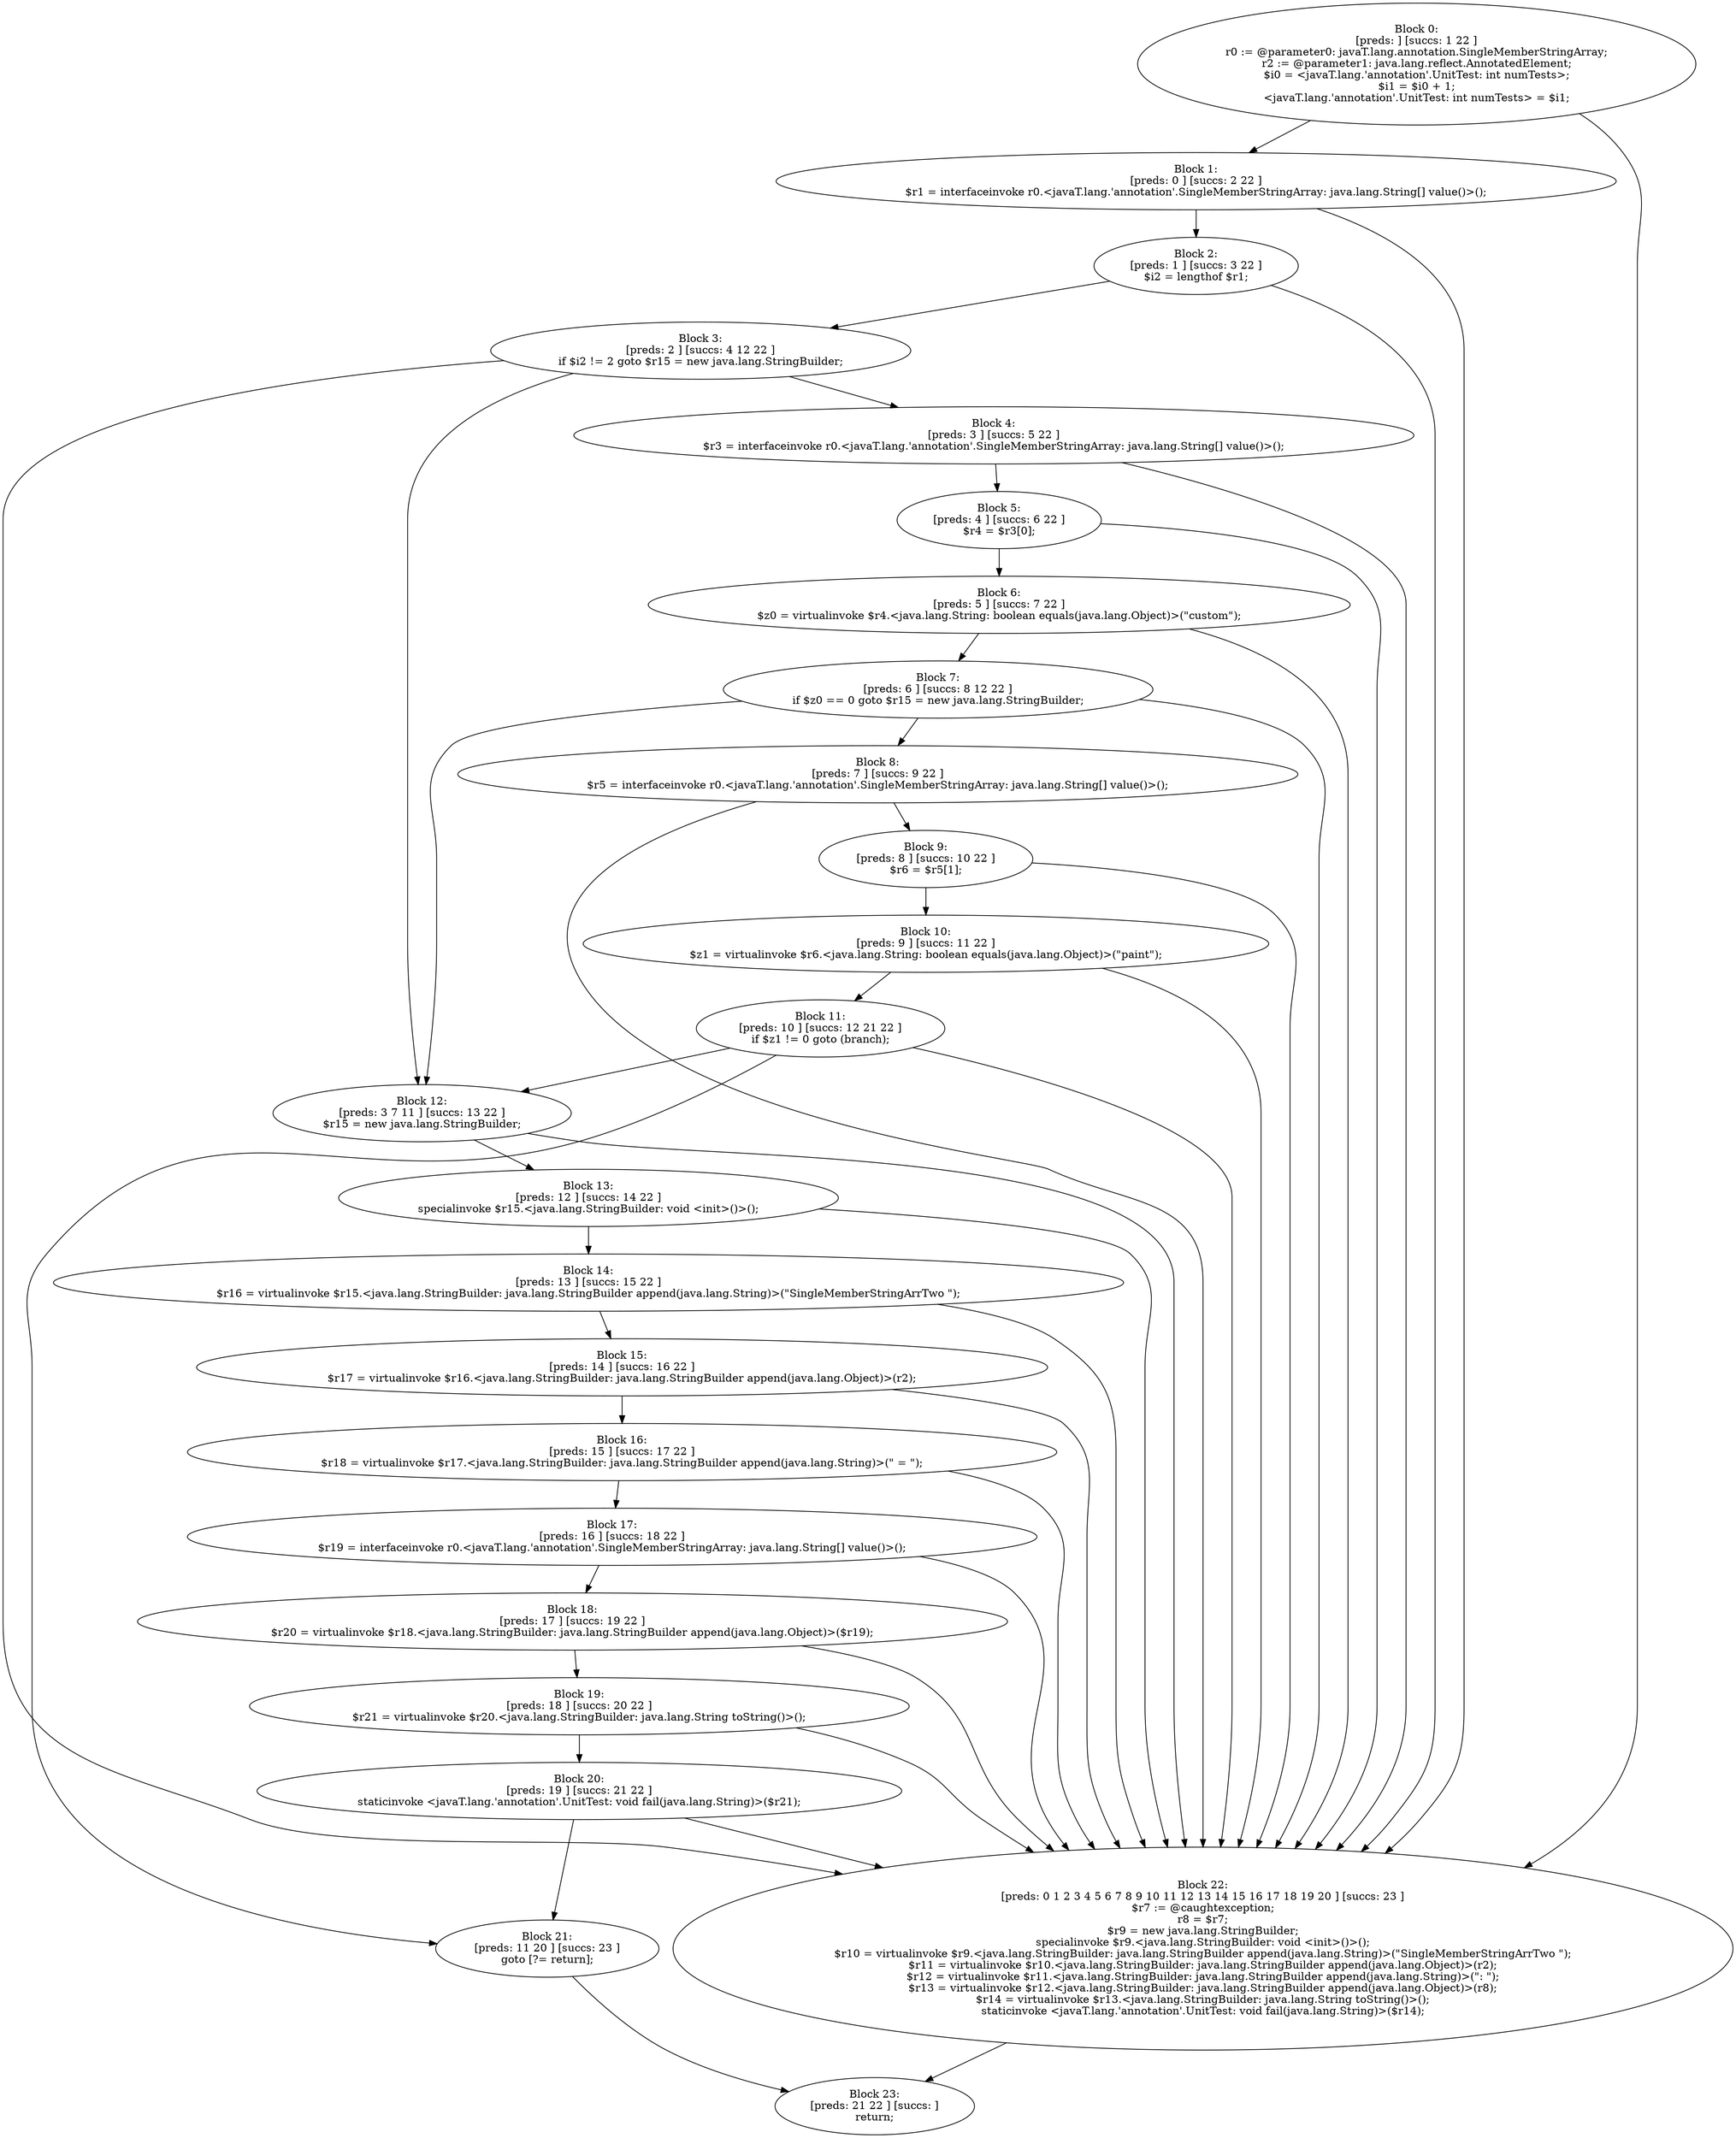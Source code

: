 digraph "unitGraph" {
    "Block 0:
[preds: ] [succs: 1 22 ]
r0 := @parameter0: javaT.lang.annotation.SingleMemberStringArray;
r2 := @parameter1: java.lang.reflect.AnnotatedElement;
$i0 = <javaT.lang.'annotation'.UnitTest: int numTests>;
$i1 = $i0 + 1;
<javaT.lang.'annotation'.UnitTest: int numTests> = $i1;
"
    "Block 1:
[preds: 0 ] [succs: 2 22 ]
$r1 = interfaceinvoke r0.<javaT.lang.'annotation'.SingleMemberStringArray: java.lang.String[] value()>();
"
    "Block 2:
[preds: 1 ] [succs: 3 22 ]
$i2 = lengthof $r1;
"
    "Block 3:
[preds: 2 ] [succs: 4 12 22 ]
if $i2 != 2 goto $r15 = new java.lang.StringBuilder;
"
    "Block 4:
[preds: 3 ] [succs: 5 22 ]
$r3 = interfaceinvoke r0.<javaT.lang.'annotation'.SingleMemberStringArray: java.lang.String[] value()>();
"
    "Block 5:
[preds: 4 ] [succs: 6 22 ]
$r4 = $r3[0];
"
    "Block 6:
[preds: 5 ] [succs: 7 22 ]
$z0 = virtualinvoke $r4.<java.lang.String: boolean equals(java.lang.Object)>(\"custom\");
"
    "Block 7:
[preds: 6 ] [succs: 8 12 22 ]
if $z0 == 0 goto $r15 = new java.lang.StringBuilder;
"
    "Block 8:
[preds: 7 ] [succs: 9 22 ]
$r5 = interfaceinvoke r0.<javaT.lang.'annotation'.SingleMemberStringArray: java.lang.String[] value()>();
"
    "Block 9:
[preds: 8 ] [succs: 10 22 ]
$r6 = $r5[1];
"
    "Block 10:
[preds: 9 ] [succs: 11 22 ]
$z1 = virtualinvoke $r6.<java.lang.String: boolean equals(java.lang.Object)>(\"paint\");
"
    "Block 11:
[preds: 10 ] [succs: 12 21 22 ]
if $z1 != 0 goto (branch);
"
    "Block 12:
[preds: 3 7 11 ] [succs: 13 22 ]
$r15 = new java.lang.StringBuilder;
"
    "Block 13:
[preds: 12 ] [succs: 14 22 ]
specialinvoke $r15.<java.lang.StringBuilder: void <init>()>();
"
    "Block 14:
[preds: 13 ] [succs: 15 22 ]
$r16 = virtualinvoke $r15.<java.lang.StringBuilder: java.lang.StringBuilder append(java.lang.String)>(\"SingleMemberStringArrTwo \");
"
    "Block 15:
[preds: 14 ] [succs: 16 22 ]
$r17 = virtualinvoke $r16.<java.lang.StringBuilder: java.lang.StringBuilder append(java.lang.Object)>(r2);
"
    "Block 16:
[preds: 15 ] [succs: 17 22 ]
$r18 = virtualinvoke $r17.<java.lang.StringBuilder: java.lang.StringBuilder append(java.lang.String)>(\" = \");
"
    "Block 17:
[preds: 16 ] [succs: 18 22 ]
$r19 = interfaceinvoke r0.<javaT.lang.'annotation'.SingleMemberStringArray: java.lang.String[] value()>();
"
    "Block 18:
[preds: 17 ] [succs: 19 22 ]
$r20 = virtualinvoke $r18.<java.lang.StringBuilder: java.lang.StringBuilder append(java.lang.Object)>($r19);
"
    "Block 19:
[preds: 18 ] [succs: 20 22 ]
$r21 = virtualinvoke $r20.<java.lang.StringBuilder: java.lang.String toString()>();
"
    "Block 20:
[preds: 19 ] [succs: 21 22 ]
staticinvoke <javaT.lang.'annotation'.UnitTest: void fail(java.lang.String)>($r21);
"
    "Block 21:
[preds: 11 20 ] [succs: 23 ]
goto [?= return];
"
    "Block 22:
[preds: 0 1 2 3 4 5 6 7 8 9 10 11 12 13 14 15 16 17 18 19 20 ] [succs: 23 ]
$r7 := @caughtexception;
r8 = $r7;
$r9 = new java.lang.StringBuilder;
specialinvoke $r9.<java.lang.StringBuilder: void <init>()>();
$r10 = virtualinvoke $r9.<java.lang.StringBuilder: java.lang.StringBuilder append(java.lang.String)>(\"SingleMemberStringArrTwo \");
$r11 = virtualinvoke $r10.<java.lang.StringBuilder: java.lang.StringBuilder append(java.lang.Object)>(r2);
$r12 = virtualinvoke $r11.<java.lang.StringBuilder: java.lang.StringBuilder append(java.lang.String)>(\": \");
$r13 = virtualinvoke $r12.<java.lang.StringBuilder: java.lang.StringBuilder append(java.lang.Object)>(r8);
$r14 = virtualinvoke $r13.<java.lang.StringBuilder: java.lang.String toString()>();
staticinvoke <javaT.lang.'annotation'.UnitTest: void fail(java.lang.String)>($r14);
"
    "Block 23:
[preds: 21 22 ] [succs: ]
return;
"
    "Block 0:
[preds: ] [succs: 1 22 ]
r0 := @parameter0: javaT.lang.annotation.SingleMemberStringArray;
r2 := @parameter1: java.lang.reflect.AnnotatedElement;
$i0 = <javaT.lang.'annotation'.UnitTest: int numTests>;
$i1 = $i0 + 1;
<javaT.lang.'annotation'.UnitTest: int numTests> = $i1;
"->"Block 1:
[preds: 0 ] [succs: 2 22 ]
$r1 = interfaceinvoke r0.<javaT.lang.'annotation'.SingleMemberStringArray: java.lang.String[] value()>();
";
    "Block 0:
[preds: ] [succs: 1 22 ]
r0 := @parameter0: javaT.lang.annotation.SingleMemberStringArray;
r2 := @parameter1: java.lang.reflect.AnnotatedElement;
$i0 = <javaT.lang.'annotation'.UnitTest: int numTests>;
$i1 = $i0 + 1;
<javaT.lang.'annotation'.UnitTest: int numTests> = $i1;
"->"Block 22:
[preds: 0 1 2 3 4 5 6 7 8 9 10 11 12 13 14 15 16 17 18 19 20 ] [succs: 23 ]
$r7 := @caughtexception;
r8 = $r7;
$r9 = new java.lang.StringBuilder;
specialinvoke $r9.<java.lang.StringBuilder: void <init>()>();
$r10 = virtualinvoke $r9.<java.lang.StringBuilder: java.lang.StringBuilder append(java.lang.String)>(\"SingleMemberStringArrTwo \");
$r11 = virtualinvoke $r10.<java.lang.StringBuilder: java.lang.StringBuilder append(java.lang.Object)>(r2);
$r12 = virtualinvoke $r11.<java.lang.StringBuilder: java.lang.StringBuilder append(java.lang.String)>(\": \");
$r13 = virtualinvoke $r12.<java.lang.StringBuilder: java.lang.StringBuilder append(java.lang.Object)>(r8);
$r14 = virtualinvoke $r13.<java.lang.StringBuilder: java.lang.String toString()>();
staticinvoke <javaT.lang.'annotation'.UnitTest: void fail(java.lang.String)>($r14);
";
    "Block 1:
[preds: 0 ] [succs: 2 22 ]
$r1 = interfaceinvoke r0.<javaT.lang.'annotation'.SingleMemberStringArray: java.lang.String[] value()>();
"->"Block 2:
[preds: 1 ] [succs: 3 22 ]
$i2 = lengthof $r1;
";
    "Block 1:
[preds: 0 ] [succs: 2 22 ]
$r1 = interfaceinvoke r0.<javaT.lang.'annotation'.SingleMemberStringArray: java.lang.String[] value()>();
"->"Block 22:
[preds: 0 1 2 3 4 5 6 7 8 9 10 11 12 13 14 15 16 17 18 19 20 ] [succs: 23 ]
$r7 := @caughtexception;
r8 = $r7;
$r9 = new java.lang.StringBuilder;
specialinvoke $r9.<java.lang.StringBuilder: void <init>()>();
$r10 = virtualinvoke $r9.<java.lang.StringBuilder: java.lang.StringBuilder append(java.lang.String)>(\"SingleMemberStringArrTwo \");
$r11 = virtualinvoke $r10.<java.lang.StringBuilder: java.lang.StringBuilder append(java.lang.Object)>(r2);
$r12 = virtualinvoke $r11.<java.lang.StringBuilder: java.lang.StringBuilder append(java.lang.String)>(\": \");
$r13 = virtualinvoke $r12.<java.lang.StringBuilder: java.lang.StringBuilder append(java.lang.Object)>(r8);
$r14 = virtualinvoke $r13.<java.lang.StringBuilder: java.lang.String toString()>();
staticinvoke <javaT.lang.'annotation'.UnitTest: void fail(java.lang.String)>($r14);
";
    "Block 2:
[preds: 1 ] [succs: 3 22 ]
$i2 = lengthof $r1;
"->"Block 3:
[preds: 2 ] [succs: 4 12 22 ]
if $i2 != 2 goto $r15 = new java.lang.StringBuilder;
";
    "Block 2:
[preds: 1 ] [succs: 3 22 ]
$i2 = lengthof $r1;
"->"Block 22:
[preds: 0 1 2 3 4 5 6 7 8 9 10 11 12 13 14 15 16 17 18 19 20 ] [succs: 23 ]
$r7 := @caughtexception;
r8 = $r7;
$r9 = new java.lang.StringBuilder;
specialinvoke $r9.<java.lang.StringBuilder: void <init>()>();
$r10 = virtualinvoke $r9.<java.lang.StringBuilder: java.lang.StringBuilder append(java.lang.String)>(\"SingleMemberStringArrTwo \");
$r11 = virtualinvoke $r10.<java.lang.StringBuilder: java.lang.StringBuilder append(java.lang.Object)>(r2);
$r12 = virtualinvoke $r11.<java.lang.StringBuilder: java.lang.StringBuilder append(java.lang.String)>(\": \");
$r13 = virtualinvoke $r12.<java.lang.StringBuilder: java.lang.StringBuilder append(java.lang.Object)>(r8);
$r14 = virtualinvoke $r13.<java.lang.StringBuilder: java.lang.String toString()>();
staticinvoke <javaT.lang.'annotation'.UnitTest: void fail(java.lang.String)>($r14);
";
    "Block 3:
[preds: 2 ] [succs: 4 12 22 ]
if $i2 != 2 goto $r15 = new java.lang.StringBuilder;
"->"Block 4:
[preds: 3 ] [succs: 5 22 ]
$r3 = interfaceinvoke r0.<javaT.lang.'annotation'.SingleMemberStringArray: java.lang.String[] value()>();
";
    "Block 3:
[preds: 2 ] [succs: 4 12 22 ]
if $i2 != 2 goto $r15 = new java.lang.StringBuilder;
"->"Block 12:
[preds: 3 7 11 ] [succs: 13 22 ]
$r15 = new java.lang.StringBuilder;
";
    "Block 3:
[preds: 2 ] [succs: 4 12 22 ]
if $i2 != 2 goto $r15 = new java.lang.StringBuilder;
"->"Block 22:
[preds: 0 1 2 3 4 5 6 7 8 9 10 11 12 13 14 15 16 17 18 19 20 ] [succs: 23 ]
$r7 := @caughtexception;
r8 = $r7;
$r9 = new java.lang.StringBuilder;
specialinvoke $r9.<java.lang.StringBuilder: void <init>()>();
$r10 = virtualinvoke $r9.<java.lang.StringBuilder: java.lang.StringBuilder append(java.lang.String)>(\"SingleMemberStringArrTwo \");
$r11 = virtualinvoke $r10.<java.lang.StringBuilder: java.lang.StringBuilder append(java.lang.Object)>(r2);
$r12 = virtualinvoke $r11.<java.lang.StringBuilder: java.lang.StringBuilder append(java.lang.String)>(\": \");
$r13 = virtualinvoke $r12.<java.lang.StringBuilder: java.lang.StringBuilder append(java.lang.Object)>(r8);
$r14 = virtualinvoke $r13.<java.lang.StringBuilder: java.lang.String toString()>();
staticinvoke <javaT.lang.'annotation'.UnitTest: void fail(java.lang.String)>($r14);
";
    "Block 4:
[preds: 3 ] [succs: 5 22 ]
$r3 = interfaceinvoke r0.<javaT.lang.'annotation'.SingleMemberStringArray: java.lang.String[] value()>();
"->"Block 5:
[preds: 4 ] [succs: 6 22 ]
$r4 = $r3[0];
";
    "Block 4:
[preds: 3 ] [succs: 5 22 ]
$r3 = interfaceinvoke r0.<javaT.lang.'annotation'.SingleMemberStringArray: java.lang.String[] value()>();
"->"Block 22:
[preds: 0 1 2 3 4 5 6 7 8 9 10 11 12 13 14 15 16 17 18 19 20 ] [succs: 23 ]
$r7 := @caughtexception;
r8 = $r7;
$r9 = new java.lang.StringBuilder;
specialinvoke $r9.<java.lang.StringBuilder: void <init>()>();
$r10 = virtualinvoke $r9.<java.lang.StringBuilder: java.lang.StringBuilder append(java.lang.String)>(\"SingleMemberStringArrTwo \");
$r11 = virtualinvoke $r10.<java.lang.StringBuilder: java.lang.StringBuilder append(java.lang.Object)>(r2);
$r12 = virtualinvoke $r11.<java.lang.StringBuilder: java.lang.StringBuilder append(java.lang.String)>(\": \");
$r13 = virtualinvoke $r12.<java.lang.StringBuilder: java.lang.StringBuilder append(java.lang.Object)>(r8);
$r14 = virtualinvoke $r13.<java.lang.StringBuilder: java.lang.String toString()>();
staticinvoke <javaT.lang.'annotation'.UnitTest: void fail(java.lang.String)>($r14);
";
    "Block 5:
[preds: 4 ] [succs: 6 22 ]
$r4 = $r3[0];
"->"Block 6:
[preds: 5 ] [succs: 7 22 ]
$z0 = virtualinvoke $r4.<java.lang.String: boolean equals(java.lang.Object)>(\"custom\");
";
    "Block 5:
[preds: 4 ] [succs: 6 22 ]
$r4 = $r3[0];
"->"Block 22:
[preds: 0 1 2 3 4 5 6 7 8 9 10 11 12 13 14 15 16 17 18 19 20 ] [succs: 23 ]
$r7 := @caughtexception;
r8 = $r7;
$r9 = new java.lang.StringBuilder;
specialinvoke $r9.<java.lang.StringBuilder: void <init>()>();
$r10 = virtualinvoke $r9.<java.lang.StringBuilder: java.lang.StringBuilder append(java.lang.String)>(\"SingleMemberStringArrTwo \");
$r11 = virtualinvoke $r10.<java.lang.StringBuilder: java.lang.StringBuilder append(java.lang.Object)>(r2);
$r12 = virtualinvoke $r11.<java.lang.StringBuilder: java.lang.StringBuilder append(java.lang.String)>(\": \");
$r13 = virtualinvoke $r12.<java.lang.StringBuilder: java.lang.StringBuilder append(java.lang.Object)>(r8);
$r14 = virtualinvoke $r13.<java.lang.StringBuilder: java.lang.String toString()>();
staticinvoke <javaT.lang.'annotation'.UnitTest: void fail(java.lang.String)>($r14);
";
    "Block 6:
[preds: 5 ] [succs: 7 22 ]
$z0 = virtualinvoke $r4.<java.lang.String: boolean equals(java.lang.Object)>(\"custom\");
"->"Block 7:
[preds: 6 ] [succs: 8 12 22 ]
if $z0 == 0 goto $r15 = new java.lang.StringBuilder;
";
    "Block 6:
[preds: 5 ] [succs: 7 22 ]
$z0 = virtualinvoke $r4.<java.lang.String: boolean equals(java.lang.Object)>(\"custom\");
"->"Block 22:
[preds: 0 1 2 3 4 5 6 7 8 9 10 11 12 13 14 15 16 17 18 19 20 ] [succs: 23 ]
$r7 := @caughtexception;
r8 = $r7;
$r9 = new java.lang.StringBuilder;
specialinvoke $r9.<java.lang.StringBuilder: void <init>()>();
$r10 = virtualinvoke $r9.<java.lang.StringBuilder: java.lang.StringBuilder append(java.lang.String)>(\"SingleMemberStringArrTwo \");
$r11 = virtualinvoke $r10.<java.lang.StringBuilder: java.lang.StringBuilder append(java.lang.Object)>(r2);
$r12 = virtualinvoke $r11.<java.lang.StringBuilder: java.lang.StringBuilder append(java.lang.String)>(\": \");
$r13 = virtualinvoke $r12.<java.lang.StringBuilder: java.lang.StringBuilder append(java.lang.Object)>(r8);
$r14 = virtualinvoke $r13.<java.lang.StringBuilder: java.lang.String toString()>();
staticinvoke <javaT.lang.'annotation'.UnitTest: void fail(java.lang.String)>($r14);
";
    "Block 7:
[preds: 6 ] [succs: 8 12 22 ]
if $z0 == 0 goto $r15 = new java.lang.StringBuilder;
"->"Block 8:
[preds: 7 ] [succs: 9 22 ]
$r5 = interfaceinvoke r0.<javaT.lang.'annotation'.SingleMemberStringArray: java.lang.String[] value()>();
";
    "Block 7:
[preds: 6 ] [succs: 8 12 22 ]
if $z0 == 0 goto $r15 = new java.lang.StringBuilder;
"->"Block 12:
[preds: 3 7 11 ] [succs: 13 22 ]
$r15 = new java.lang.StringBuilder;
";
    "Block 7:
[preds: 6 ] [succs: 8 12 22 ]
if $z0 == 0 goto $r15 = new java.lang.StringBuilder;
"->"Block 22:
[preds: 0 1 2 3 4 5 6 7 8 9 10 11 12 13 14 15 16 17 18 19 20 ] [succs: 23 ]
$r7 := @caughtexception;
r8 = $r7;
$r9 = new java.lang.StringBuilder;
specialinvoke $r9.<java.lang.StringBuilder: void <init>()>();
$r10 = virtualinvoke $r9.<java.lang.StringBuilder: java.lang.StringBuilder append(java.lang.String)>(\"SingleMemberStringArrTwo \");
$r11 = virtualinvoke $r10.<java.lang.StringBuilder: java.lang.StringBuilder append(java.lang.Object)>(r2);
$r12 = virtualinvoke $r11.<java.lang.StringBuilder: java.lang.StringBuilder append(java.lang.String)>(\": \");
$r13 = virtualinvoke $r12.<java.lang.StringBuilder: java.lang.StringBuilder append(java.lang.Object)>(r8);
$r14 = virtualinvoke $r13.<java.lang.StringBuilder: java.lang.String toString()>();
staticinvoke <javaT.lang.'annotation'.UnitTest: void fail(java.lang.String)>($r14);
";
    "Block 8:
[preds: 7 ] [succs: 9 22 ]
$r5 = interfaceinvoke r0.<javaT.lang.'annotation'.SingleMemberStringArray: java.lang.String[] value()>();
"->"Block 9:
[preds: 8 ] [succs: 10 22 ]
$r6 = $r5[1];
";
    "Block 8:
[preds: 7 ] [succs: 9 22 ]
$r5 = interfaceinvoke r0.<javaT.lang.'annotation'.SingleMemberStringArray: java.lang.String[] value()>();
"->"Block 22:
[preds: 0 1 2 3 4 5 6 7 8 9 10 11 12 13 14 15 16 17 18 19 20 ] [succs: 23 ]
$r7 := @caughtexception;
r8 = $r7;
$r9 = new java.lang.StringBuilder;
specialinvoke $r9.<java.lang.StringBuilder: void <init>()>();
$r10 = virtualinvoke $r9.<java.lang.StringBuilder: java.lang.StringBuilder append(java.lang.String)>(\"SingleMemberStringArrTwo \");
$r11 = virtualinvoke $r10.<java.lang.StringBuilder: java.lang.StringBuilder append(java.lang.Object)>(r2);
$r12 = virtualinvoke $r11.<java.lang.StringBuilder: java.lang.StringBuilder append(java.lang.String)>(\": \");
$r13 = virtualinvoke $r12.<java.lang.StringBuilder: java.lang.StringBuilder append(java.lang.Object)>(r8);
$r14 = virtualinvoke $r13.<java.lang.StringBuilder: java.lang.String toString()>();
staticinvoke <javaT.lang.'annotation'.UnitTest: void fail(java.lang.String)>($r14);
";
    "Block 9:
[preds: 8 ] [succs: 10 22 ]
$r6 = $r5[1];
"->"Block 10:
[preds: 9 ] [succs: 11 22 ]
$z1 = virtualinvoke $r6.<java.lang.String: boolean equals(java.lang.Object)>(\"paint\");
";
    "Block 9:
[preds: 8 ] [succs: 10 22 ]
$r6 = $r5[1];
"->"Block 22:
[preds: 0 1 2 3 4 5 6 7 8 9 10 11 12 13 14 15 16 17 18 19 20 ] [succs: 23 ]
$r7 := @caughtexception;
r8 = $r7;
$r9 = new java.lang.StringBuilder;
specialinvoke $r9.<java.lang.StringBuilder: void <init>()>();
$r10 = virtualinvoke $r9.<java.lang.StringBuilder: java.lang.StringBuilder append(java.lang.String)>(\"SingleMemberStringArrTwo \");
$r11 = virtualinvoke $r10.<java.lang.StringBuilder: java.lang.StringBuilder append(java.lang.Object)>(r2);
$r12 = virtualinvoke $r11.<java.lang.StringBuilder: java.lang.StringBuilder append(java.lang.String)>(\": \");
$r13 = virtualinvoke $r12.<java.lang.StringBuilder: java.lang.StringBuilder append(java.lang.Object)>(r8);
$r14 = virtualinvoke $r13.<java.lang.StringBuilder: java.lang.String toString()>();
staticinvoke <javaT.lang.'annotation'.UnitTest: void fail(java.lang.String)>($r14);
";
    "Block 10:
[preds: 9 ] [succs: 11 22 ]
$z1 = virtualinvoke $r6.<java.lang.String: boolean equals(java.lang.Object)>(\"paint\");
"->"Block 11:
[preds: 10 ] [succs: 12 21 22 ]
if $z1 != 0 goto (branch);
";
    "Block 10:
[preds: 9 ] [succs: 11 22 ]
$z1 = virtualinvoke $r6.<java.lang.String: boolean equals(java.lang.Object)>(\"paint\");
"->"Block 22:
[preds: 0 1 2 3 4 5 6 7 8 9 10 11 12 13 14 15 16 17 18 19 20 ] [succs: 23 ]
$r7 := @caughtexception;
r8 = $r7;
$r9 = new java.lang.StringBuilder;
specialinvoke $r9.<java.lang.StringBuilder: void <init>()>();
$r10 = virtualinvoke $r9.<java.lang.StringBuilder: java.lang.StringBuilder append(java.lang.String)>(\"SingleMemberStringArrTwo \");
$r11 = virtualinvoke $r10.<java.lang.StringBuilder: java.lang.StringBuilder append(java.lang.Object)>(r2);
$r12 = virtualinvoke $r11.<java.lang.StringBuilder: java.lang.StringBuilder append(java.lang.String)>(\": \");
$r13 = virtualinvoke $r12.<java.lang.StringBuilder: java.lang.StringBuilder append(java.lang.Object)>(r8);
$r14 = virtualinvoke $r13.<java.lang.StringBuilder: java.lang.String toString()>();
staticinvoke <javaT.lang.'annotation'.UnitTest: void fail(java.lang.String)>($r14);
";
    "Block 11:
[preds: 10 ] [succs: 12 21 22 ]
if $z1 != 0 goto (branch);
"->"Block 12:
[preds: 3 7 11 ] [succs: 13 22 ]
$r15 = new java.lang.StringBuilder;
";
    "Block 11:
[preds: 10 ] [succs: 12 21 22 ]
if $z1 != 0 goto (branch);
"->"Block 21:
[preds: 11 20 ] [succs: 23 ]
goto [?= return];
";
    "Block 11:
[preds: 10 ] [succs: 12 21 22 ]
if $z1 != 0 goto (branch);
"->"Block 22:
[preds: 0 1 2 3 4 5 6 7 8 9 10 11 12 13 14 15 16 17 18 19 20 ] [succs: 23 ]
$r7 := @caughtexception;
r8 = $r7;
$r9 = new java.lang.StringBuilder;
specialinvoke $r9.<java.lang.StringBuilder: void <init>()>();
$r10 = virtualinvoke $r9.<java.lang.StringBuilder: java.lang.StringBuilder append(java.lang.String)>(\"SingleMemberStringArrTwo \");
$r11 = virtualinvoke $r10.<java.lang.StringBuilder: java.lang.StringBuilder append(java.lang.Object)>(r2);
$r12 = virtualinvoke $r11.<java.lang.StringBuilder: java.lang.StringBuilder append(java.lang.String)>(\": \");
$r13 = virtualinvoke $r12.<java.lang.StringBuilder: java.lang.StringBuilder append(java.lang.Object)>(r8);
$r14 = virtualinvoke $r13.<java.lang.StringBuilder: java.lang.String toString()>();
staticinvoke <javaT.lang.'annotation'.UnitTest: void fail(java.lang.String)>($r14);
";
    "Block 12:
[preds: 3 7 11 ] [succs: 13 22 ]
$r15 = new java.lang.StringBuilder;
"->"Block 13:
[preds: 12 ] [succs: 14 22 ]
specialinvoke $r15.<java.lang.StringBuilder: void <init>()>();
";
    "Block 12:
[preds: 3 7 11 ] [succs: 13 22 ]
$r15 = new java.lang.StringBuilder;
"->"Block 22:
[preds: 0 1 2 3 4 5 6 7 8 9 10 11 12 13 14 15 16 17 18 19 20 ] [succs: 23 ]
$r7 := @caughtexception;
r8 = $r7;
$r9 = new java.lang.StringBuilder;
specialinvoke $r9.<java.lang.StringBuilder: void <init>()>();
$r10 = virtualinvoke $r9.<java.lang.StringBuilder: java.lang.StringBuilder append(java.lang.String)>(\"SingleMemberStringArrTwo \");
$r11 = virtualinvoke $r10.<java.lang.StringBuilder: java.lang.StringBuilder append(java.lang.Object)>(r2);
$r12 = virtualinvoke $r11.<java.lang.StringBuilder: java.lang.StringBuilder append(java.lang.String)>(\": \");
$r13 = virtualinvoke $r12.<java.lang.StringBuilder: java.lang.StringBuilder append(java.lang.Object)>(r8);
$r14 = virtualinvoke $r13.<java.lang.StringBuilder: java.lang.String toString()>();
staticinvoke <javaT.lang.'annotation'.UnitTest: void fail(java.lang.String)>($r14);
";
    "Block 13:
[preds: 12 ] [succs: 14 22 ]
specialinvoke $r15.<java.lang.StringBuilder: void <init>()>();
"->"Block 14:
[preds: 13 ] [succs: 15 22 ]
$r16 = virtualinvoke $r15.<java.lang.StringBuilder: java.lang.StringBuilder append(java.lang.String)>(\"SingleMemberStringArrTwo \");
";
    "Block 13:
[preds: 12 ] [succs: 14 22 ]
specialinvoke $r15.<java.lang.StringBuilder: void <init>()>();
"->"Block 22:
[preds: 0 1 2 3 4 5 6 7 8 9 10 11 12 13 14 15 16 17 18 19 20 ] [succs: 23 ]
$r7 := @caughtexception;
r8 = $r7;
$r9 = new java.lang.StringBuilder;
specialinvoke $r9.<java.lang.StringBuilder: void <init>()>();
$r10 = virtualinvoke $r9.<java.lang.StringBuilder: java.lang.StringBuilder append(java.lang.String)>(\"SingleMemberStringArrTwo \");
$r11 = virtualinvoke $r10.<java.lang.StringBuilder: java.lang.StringBuilder append(java.lang.Object)>(r2);
$r12 = virtualinvoke $r11.<java.lang.StringBuilder: java.lang.StringBuilder append(java.lang.String)>(\": \");
$r13 = virtualinvoke $r12.<java.lang.StringBuilder: java.lang.StringBuilder append(java.lang.Object)>(r8);
$r14 = virtualinvoke $r13.<java.lang.StringBuilder: java.lang.String toString()>();
staticinvoke <javaT.lang.'annotation'.UnitTest: void fail(java.lang.String)>($r14);
";
    "Block 14:
[preds: 13 ] [succs: 15 22 ]
$r16 = virtualinvoke $r15.<java.lang.StringBuilder: java.lang.StringBuilder append(java.lang.String)>(\"SingleMemberStringArrTwo \");
"->"Block 15:
[preds: 14 ] [succs: 16 22 ]
$r17 = virtualinvoke $r16.<java.lang.StringBuilder: java.lang.StringBuilder append(java.lang.Object)>(r2);
";
    "Block 14:
[preds: 13 ] [succs: 15 22 ]
$r16 = virtualinvoke $r15.<java.lang.StringBuilder: java.lang.StringBuilder append(java.lang.String)>(\"SingleMemberStringArrTwo \");
"->"Block 22:
[preds: 0 1 2 3 4 5 6 7 8 9 10 11 12 13 14 15 16 17 18 19 20 ] [succs: 23 ]
$r7 := @caughtexception;
r8 = $r7;
$r9 = new java.lang.StringBuilder;
specialinvoke $r9.<java.lang.StringBuilder: void <init>()>();
$r10 = virtualinvoke $r9.<java.lang.StringBuilder: java.lang.StringBuilder append(java.lang.String)>(\"SingleMemberStringArrTwo \");
$r11 = virtualinvoke $r10.<java.lang.StringBuilder: java.lang.StringBuilder append(java.lang.Object)>(r2);
$r12 = virtualinvoke $r11.<java.lang.StringBuilder: java.lang.StringBuilder append(java.lang.String)>(\": \");
$r13 = virtualinvoke $r12.<java.lang.StringBuilder: java.lang.StringBuilder append(java.lang.Object)>(r8);
$r14 = virtualinvoke $r13.<java.lang.StringBuilder: java.lang.String toString()>();
staticinvoke <javaT.lang.'annotation'.UnitTest: void fail(java.lang.String)>($r14);
";
    "Block 15:
[preds: 14 ] [succs: 16 22 ]
$r17 = virtualinvoke $r16.<java.lang.StringBuilder: java.lang.StringBuilder append(java.lang.Object)>(r2);
"->"Block 16:
[preds: 15 ] [succs: 17 22 ]
$r18 = virtualinvoke $r17.<java.lang.StringBuilder: java.lang.StringBuilder append(java.lang.String)>(\" = \");
";
    "Block 15:
[preds: 14 ] [succs: 16 22 ]
$r17 = virtualinvoke $r16.<java.lang.StringBuilder: java.lang.StringBuilder append(java.lang.Object)>(r2);
"->"Block 22:
[preds: 0 1 2 3 4 5 6 7 8 9 10 11 12 13 14 15 16 17 18 19 20 ] [succs: 23 ]
$r7 := @caughtexception;
r8 = $r7;
$r9 = new java.lang.StringBuilder;
specialinvoke $r9.<java.lang.StringBuilder: void <init>()>();
$r10 = virtualinvoke $r9.<java.lang.StringBuilder: java.lang.StringBuilder append(java.lang.String)>(\"SingleMemberStringArrTwo \");
$r11 = virtualinvoke $r10.<java.lang.StringBuilder: java.lang.StringBuilder append(java.lang.Object)>(r2);
$r12 = virtualinvoke $r11.<java.lang.StringBuilder: java.lang.StringBuilder append(java.lang.String)>(\": \");
$r13 = virtualinvoke $r12.<java.lang.StringBuilder: java.lang.StringBuilder append(java.lang.Object)>(r8);
$r14 = virtualinvoke $r13.<java.lang.StringBuilder: java.lang.String toString()>();
staticinvoke <javaT.lang.'annotation'.UnitTest: void fail(java.lang.String)>($r14);
";
    "Block 16:
[preds: 15 ] [succs: 17 22 ]
$r18 = virtualinvoke $r17.<java.lang.StringBuilder: java.lang.StringBuilder append(java.lang.String)>(\" = \");
"->"Block 17:
[preds: 16 ] [succs: 18 22 ]
$r19 = interfaceinvoke r0.<javaT.lang.'annotation'.SingleMemberStringArray: java.lang.String[] value()>();
";
    "Block 16:
[preds: 15 ] [succs: 17 22 ]
$r18 = virtualinvoke $r17.<java.lang.StringBuilder: java.lang.StringBuilder append(java.lang.String)>(\" = \");
"->"Block 22:
[preds: 0 1 2 3 4 5 6 7 8 9 10 11 12 13 14 15 16 17 18 19 20 ] [succs: 23 ]
$r7 := @caughtexception;
r8 = $r7;
$r9 = new java.lang.StringBuilder;
specialinvoke $r9.<java.lang.StringBuilder: void <init>()>();
$r10 = virtualinvoke $r9.<java.lang.StringBuilder: java.lang.StringBuilder append(java.lang.String)>(\"SingleMemberStringArrTwo \");
$r11 = virtualinvoke $r10.<java.lang.StringBuilder: java.lang.StringBuilder append(java.lang.Object)>(r2);
$r12 = virtualinvoke $r11.<java.lang.StringBuilder: java.lang.StringBuilder append(java.lang.String)>(\": \");
$r13 = virtualinvoke $r12.<java.lang.StringBuilder: java.lang.StringBuilder append(java.lang.Object)>(r8);
$r14 = virtualinvoke $r13.<java.lang.StringBuilder: java.lang.String toString()>();
staticinvoke <javaT.lang.'annotation'.UnitTest: void fail(java.lang.String)>($r14);
";
    "Block 17:
[preds: 16 ] [succs: 18 22 ]
$r19 = interfaceinvoke r0.<javaT.lang.'annotation'.SingleMemberStringArray: java.lang.String[] value()>();
"->"Block 18:
[preds: 17 ] [succs: 19 22 ]
$r20 = virtualinvoke $r18.<java.lang.StringBuilder: java.lang.StringBuilder append(java.lang.Object)>($r19);
";
    "Block 17:
[preds: 16 ] [succs: 18 22 ]
$r19 = interfaceinvoke r0.<javaT.lang.'annotation'.SingleMemberStringArray: java.lang.String[] value()>();
"->"Block 22:
[preds: 0 1 2 3 4 5 6 7 8 9 10 11 12 13 14 15 16 17 18 19 20 ] [succs: 23 ]
$r7 := @caughtexception;
r8 = $r7;
$r9 = new java.lang.StringBuilder;
specialinvoke $r9.<java.lang.StringBuilder: void <init>()>();
$r10 = virtualinvoke $r9.<java.lang.StringBuilder: java.lang.StringBuilder append(java.lang.String)>(\"SingleMemberStringArrTwo \");
$r11 = virtualinvoke $r10.<java.lang.StringBuilder: java.lang.StringBuilder append(java.lang.Object)>(r2);
$r12 = virtualinvoke $r11.<java.lang.StringBuilder: java.lang.StringBuilder append(java.lang.String)>(\": \");
$r13 = virtualinvoke $r12.<java.lang.StringBuilder: java.lang.StringBuilder append(java.lang.Object)>(r8);
$r14 = virtualinvoke $r13.<java.lang.StringBuilder: java.lang.String toString()>();
staticinvoke <javaT.lang.'annotation'.UnitTest: void fail(java.lang.String)>($r14);
";
    "Block 18:
[preds: 17 ] [succs: 19 22 ]
$r20 = virtualinvoke $r18.<java.lang.StringBuilder: java.lang.StringBuilder append(java.lang.Object)>($r19);
"->"Block 19:
[preds: 18 ] [succs: 20 22 ]
$r21 = virtualinvoke $r20.<java.lang.StringBuilder: java.lang.String toString()>();
";
    "Block 18:
[preds: 17 ] [succs: 19 22 ]
$r20 = virtualinvoke $r18.<java.lang.StringBuilder: java.lang.StringBuilder append(java.lang.Object)>($r19);
"->"Block 22:
[preds: 0 1 2 3 4 5 6 7 8 9 10 11 12 13 14 15 16 17 18 19 20 ] [succs: 23 ]
$r7 := @caughtexception;
r8 = $r7;
$r9 = new java.lang.StringBuilder;
specialinvoke $r9.<java.lang.StringBuilder: void <init>()>();
$r10 = virtualinvoke $r9.<java.lang.StringBuilder: java.lang.StringBuilder append(java.lang.String)>(\"SingleMemberStringArrTwo \");
$r11 = virtualinvoke $r10.<java.lang.StringBuilder: java.lang.StringBuilder append(java.lang.Object)>(r2);
$r12 = virtualinvoke $r11.<java.lang.StringBuilder: java.lang.StringBuilder append(java.lang.String)>(\": \");
$r13 = virtualinvoke $r12.<java.lang.StringBuilder: java.lang.StringBuilder append(java.lang.Object)>(r8);
$r14 = virtualinvoke $r13.<java.lang.StringBuilder: java.lang.String toString()>();
staticinvoke <javaT.lang.'annotation'.UnitTest: void fail(java.lang.String)>($r14);
";
    "Block 19:
[preds: 18 ] [succs: 20 22 ]
$r21 = virtualinvoke $r20.<java.lang.StringBuilder: java.lang.String toString()>();
"->"Block 20:
[preds: 19 ] [succs: 21 22 ]
staticinvoke <javaT.lang.'annotation'.UnitTest: void fail(java.lang.String)>($r21);
";
    "Block 19:
[preds: 18 ] [succs: 20 22 ]
$r21 = virtualinvoke $r20.<java.lang.StringBuilder: java.lang.String toString()>();
"->"Block 22:
[preds: 0 1 2 3 4 5 6 7 8 9 10 11 12 13 14 15 16 17 18 19 20 ] [succs: 23 ]
$r7 := @caughtexception;
r8 = $r7;
$r9 = new java.lang.StringBuilder;
specialinvoke $r9.<java.lang.StringBuilder: void <init>()>();
$r10 = virtualinvoke $r9.<java.lang.StringBuilder: java.lang.StringBuilder append(java.lang.String)>(\"SingleMemberStringArrTwo \");
$r11 = virtualinvoke $r10.<java.lang.StringBuilder: java.lang.StringBuilder append(java.lang.Object)>(r2);
$r12 = virtualinvoke $r11.<java.lang.StringBuilder: java.lang.StringBuilder append(java.lang.String)>(\": \");
$r13 = virtualinvoke $r12.<java.lang.StringBuilder: java.lang.StringBuilder append(java.lang.Object)>(r8);
$r14 = virtualinvoke $r13.<java.lang.StringBuilder: java.lang.String toString()>();
staticinvoke <javaT.lang.'annotation'.UnitTest: void fail(java.lang.String)>($r14);
";
    "Block 20:
[preds: 19 ] [succs: 21 22 ]
staticinvoke <javaT.lang.'annotation'.UnitTest: void fail(java.lang.String)>($r21);
"->"Block 21:
[preds: 11 20 ] [succs: 23 ]
goto [?= return];
";
    "Block 20:
[preds: 19 ] [succs: 21 22 ]
staticinvoke <javaT.lang.'annotation'.UnitTest: void fail(java.lang.String)>($r21);
"->"Block 22:
[preds: 0 1 2 3 4 5 6 7 8 9 10 11 12 13 14 15 16 17 18 19 20 ] [succs: 23 ]
$r7 := @caughtexception;
r8 = $r7;
$r9 = new java.lang.StringBuilder;
specialinvoke $r9.<java.lang.StringBuilder: void <init>()>();
$r10 = virtualinvoke $r9.<java.lang.StringBuilder: java.lang.StringBuilder append(java.lang.String)>(\"SingleMemberStringArrTwo \");
$r11 = virtualinvoke $r10.<java.lang.StringBuilder: java.lang.StringBuilder append(java.lang.Object)>(r2);
$r12 = virtualinvoke $r11.<java.lang.StringBuilder: java.lang.StringBuilder append(java.lang.String)>(\": \");
$r13 = virtualinvoke $r12.<java.lang.StringBuilder: java.lang.StringBuilder append(java.lang.Object)>(r8);
$r14 = virtualinvoke $r13.<java.lang.StringBuilder: java.lang.String toString()>();
staticinvoke <javaT.lang.'annotation'.UnitTest: void fail(java.lang.String)>($r14);
";
    "Block 21:
[preds: 11 20 ] [succs: 23 ]
goto [?= return];
"->"Block 23:
[preds: 21 22 ] [succs: ]
return;
";
    "Block 22:
[preds: 0 1 2 3 4 5 6 7 8 9 10 11 12 13 14 15 16 17 18 19 20 ] [succs: 23 ]
$r7 := @caughtexception;
r8 = $r7;
$r9 = new java.lang.StringBuilder;
specialinvoke $r9.<java.lang.StringBuilder: void <init>()>();
$r10 = virtualinvoke $r9.<java.lang.StringBuilder: java.lang.StringBuilder append(java.lang.String)>(\"SingleMemberStringArrTwo \");
$r11 = virtualinvoke $r10.<java.lang.StringBuilder: java.lang.StringBuilder append(java.lang.Object)>(r2);
$r12 = virtualinvoke $r11.<java.lang.StringBuilder: java.lang.StringBuilder append(java.lang.String)>(\": \");
$r13 = virtualinvoke $r12.<java.lang.StringBuilder: java.lang.StringBuilder append(java.lang.Object)>(r8);
$r14 = virtualinvoke $r13.<java.lang.StringBuilder: java.lang.String toString()>();
staticinvoke <javaT.lang.'annotation'.UnitTest: void fail(java.lang.String)>($r14);
"->"Block 23:
[preds: 21 22 ] [succs: ]
return;
";
}
